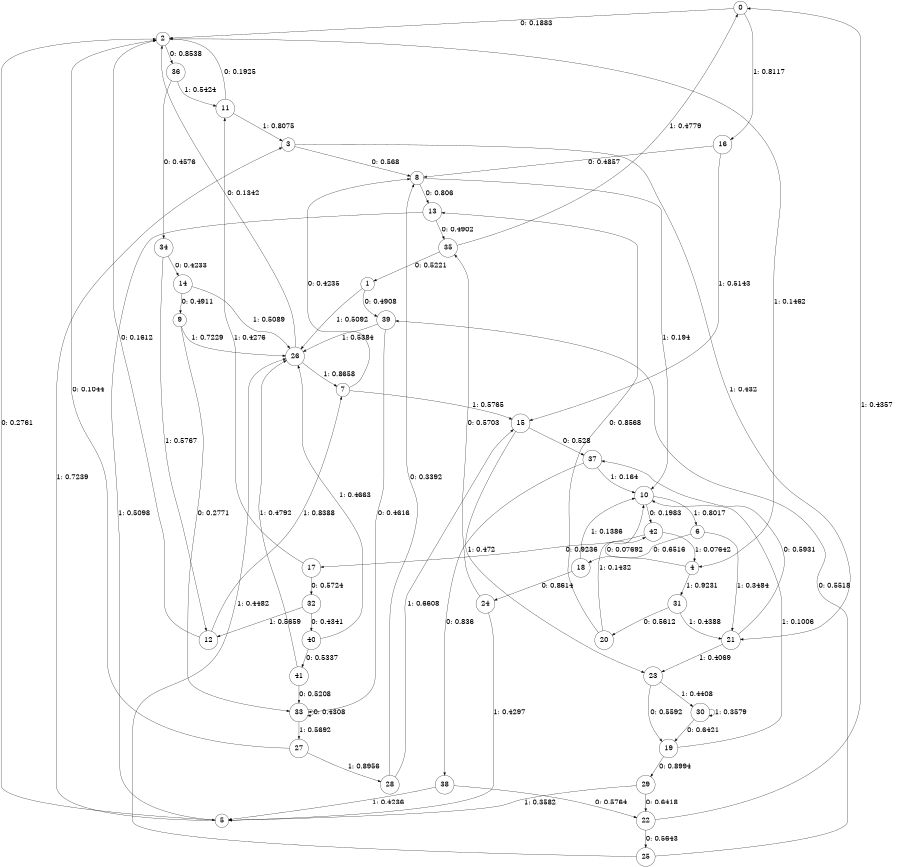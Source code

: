 digraph "ch10faceL8" {
size = "6,8.5";
ratio = "fill";
node [shape = circle];
node [fontsize = 24];
edge [fontsize = 24];
0 -> 2 [label = "0: 0.1883   "];
0 -> 16 [label = "1: 0.8117   "];
1 -> 39 [label = "0: 0.4908   "];
1 -> 26 [label = "1: 0.5092   "];
2 -> 36 [label = "0: 0.8538   "];
2 -> 4 [label = "1: 0.1462   "];
3 -> 8 [label = "0: 0.568    "];
3 -> 21 [label = "1: 0.432    "];
4 -> 42 [label = "0: 0.07692  "];
4 -> 31 [label = "1: 0.9231   "];
5 -> 2 [label = "0: 0.2761   "];
5 -> 3 [label = "1: 0.7239   "];
6 -> 18 [label = "0: 0.6516   "];
6 -> 21 [label = "1: 0.3484   "];
7 -> 8 [label = "0: 0.4235   "];
7 -> 15 [label = "1: 0.5765   "];
8 -> 13 [label = "0: 0.806    "];
8 -> 10 [label = "1: 0.194    "];
9 -> 33 [label = "0: 0.2771   "];
9 -> 26 [label = "1: 0.7229   "];
10 -> 42 [label = "0: 0.1983   "];
10 -> 6 [label = "1: 0.8017   "];
11 -> 2 [label = "0: 0.1925   "];
11 -> 3 [label = "1: 0.8075   "];
12 -> 2 [label = "0: 0.1612   "];
12 -> 7 [label = "1: 0.8388   "];
13 -> 35 [label = "0: 0.4902   "];
13 -> 5 [label = "1: 0.5098   "];
14 -> 9 [label = "0: 0.4911   "];
14 -> 26 [label = "1: 0.5089   "];
15 -> 37 [label = "0: 0.528    "];
15 -> 23 [label = "1: 0.472    "];
16 -> 8 [label = "0: 0.4857   "];
16 -> 15 [label = "1: 0.5143   "];
17 -> 32 [label = "0: 0.5724   "];
17 -> 11 [label = "1: 0.4276   "];
18 -> 24 [label = "0: 0.8614   "];
18 -> 10 [label = "1: 0.1386   "];
19 -> 29 [label = "0: 0.8994   "];
19 -> 10 [label = "1: 0.1006   "];
20 -> 13 [label = "0: 0.8568   "];
20 -> 10 [label = "1: 0.1432   "];
21 -> 37 [label = "0: 0.5931   "];
21 -> 23 [label = "1: 0.4069   "];
22 -> 25 [label = "0: 0.5643   "];
22 -> 0 [label = "1: 0.4357   "];
23 -> 19 [label = "0: 0.5592   "];
23 -> 30 [label = "1: 0.4408   "];
24 -> 35 [label = "0: 0.5703   "];
24 -> 5 [label = "1: 0.4297   "];
25 -> 39 [label = "0: 0.5518   "];
25 -> 26 [label = "1: 0.4482   "];
26 -> 2 [label = "0: 0.1342   "];
26 -> 7 [label = "1: 0.8658   "];
27 -> 2 [label = "0: 0.1044   "];
27 -> 28 [label = "1: 0.8956   "];
28 -> 8 [label = "0: 0.3392   "];
28 -> 15 [label = "1: 0.6608   "];
29 -> 22 [label = "0: 0.6418   "];
29 -> 5 [label = "1: 0.3582   "];
30 -> 19 [label = "0: 0.6421   "];
30 -> 30 [label = "1: 0.3579   "];
31 -> 20 [label = "0: 0.5612   "];
31 -> 21 [label = "1: 0.4388   "];
32 -> 40 [label = "0: 0.4341   "];
32 -> 12 [label = "1: 0.5659   "];
33 -> 33 [label = "0: 0.4308   "];
33 -> 27 [label = "1: 0.5692   "];
34 -> 14 [label = "0: 0.4233   "];
34 -> 12 [label = "1: 0.5767   "];
35 -> 1 [label = "0: 0.5221   "];
35 -> 0 [label = "1: 0.4779   "];
36 -> 34 [label = "0: 0.4576   "];
36 -> 11 [label = "1: 0.5424   "];
37 -> 38 [label = "0: 0.836    "];
37 -> 10 [label = "1: 0.164    "];
38 -> 22 [label = "0: 0.5764   "];
38 -> 5 [label = "1: 0.4236   "];
39 -> 33 [label = "0: 0.4616   "];
39 -> 26 [label = "1: 0.5384   "];
40 -> 41 [label = "0: 0.5337   "];
40 -> 26 [label = "1: 0.4663   "];
41 -> 33 [label = "0: 0.5208   "];
41 -> 26 [label = "1: 0.4792   "];
42 -> 17 [label = "0: 0.9236   "];
42 -> 4 [label = "1: 0.07642  "];
}